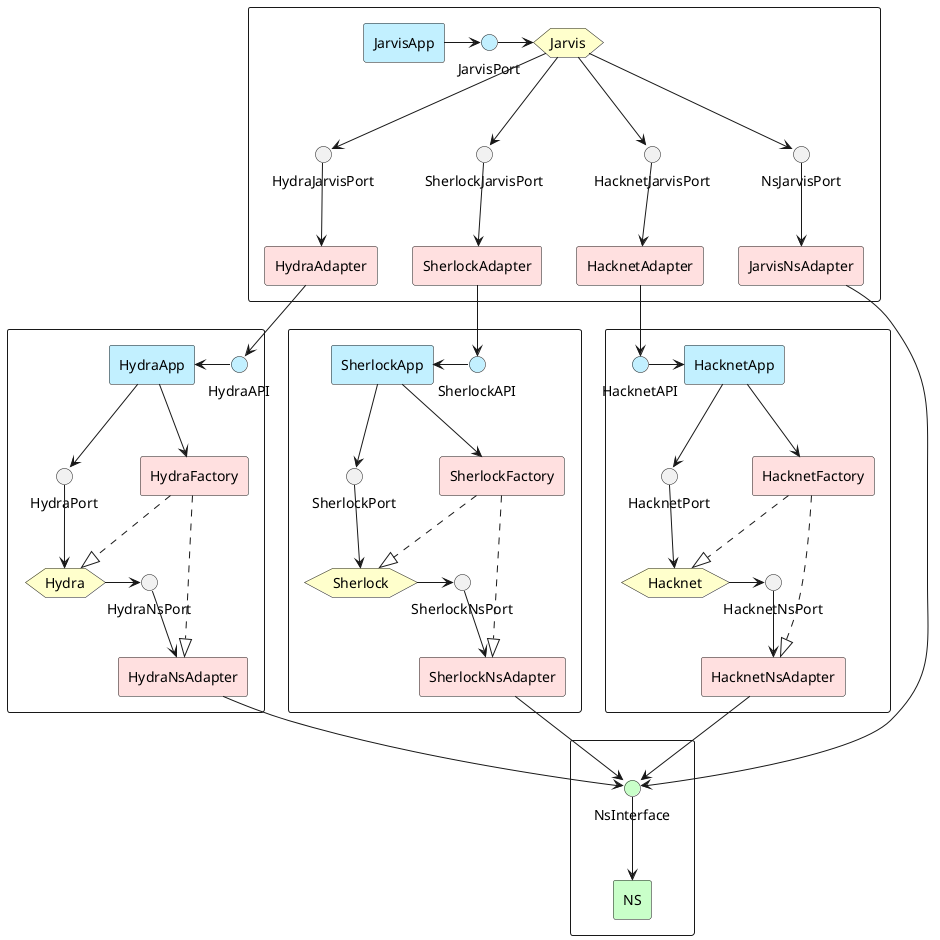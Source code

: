 @startuml
skinparam componentStyle rectangle

rectangle {
    hexagon Jarvis #Business

    component JarvisApp #Application
    interface JarvisPort #Application

    interface HydraJarvisPort
    component HydraAdapter #Implementation

    interface SherlockJarvisPort
    component SherlockAdapter #Implementation

    interface HacknetJarvisPort
    component HacknetAdapter #Implementation

    interface NsJarvisPort
    component JarvisNsAdapter #Implementation
}

rectangle {
    component HydraApp #Application
    interface HydraAPI #Application

    hexagon Hydra #Business
    interface HydraPort

    interface HydraNsPort
    component HydraNsAdapter #Implementation

    component HydraFactory #Implementation
}

rectangle {
    component SherlockApp #Application
    interface SherlockAPI #Application

    hexagon Sherlock #Business
    interface SherlockPort

    interface SherlockNsPort
    component SherlockNsAdapter #Implementation

    component SherlockFactory #Implementation
}

rectangle {
    component HacknetApp #Application
    interface HacknetAPI #Application

    hexagon Hacknet #Business
    interface HacknetPort

    interface HacknetNsPort
    component HacknetNsAdapter #Implementation

    component HacknetFactory #Implementation
}

rectangle {
    interface NsInterface #Technology
    component NS #Technology
}

'Jarvis
    ' Application
    JarvisApp -r-> JarvisPort

    'Adapters
    JarvisPort -r-> Jarvis
    Jarvis --> HydraJarvisPort
    HydraJarvisPort --> HydraAdapter
    Jarvis --> HacknetJarvisPort
    HacknetJarvisPort --> HacknetAdapter
    Jarvis --> SherlockJarvisPort
    SherlockJarvisPort --> SherlockAdapter
    Jarvis --> NsJarvisPort
    NsJarvisPort --> JarvisNsAdapter

' Hydra
    HydraAPI -l-> HydraApp
    HydraApp --> HydraFactory
    HydraApp --> HydraPort
    HydraPort --> Hydra
    Hydra -r-> HydraNsPort
    HydraNsPort --> HydraNsAdapter
    HydraFactory ..|> HydraNsAdapter
    HydraFactory ..|> Hydra

' Sherlock
    SherlockAPI -l-> SherlockApp
    SherlockApp --> SherlockFactory
    SherlockApp --> SherlockPort
    SherlockPort --> Sherlock
    Sherlock -r-> SherlockNsPort
    SherlockNsPort --> SherlockNsAdapter
    SherlockFactory ..|> SherlockNsAdapter
    SherlockFactory ..|> Sherlock

' Hacknet
    HacknetAPI -r-> HacknetApp
    HacknetApp --> HacknetFactory
    HacknetApp --> HacknetPort
    HacknetPort --> Hacknet
    Hacknet -r-> HacknetNsPort
    HacknetNsPort --> HacknetNsAdapter
    HacknetFactory ..|> HacknetNsAdapter
    HacknetFactory ..|> Hacknet

' NS
    NsInterface --> NS

' Integration
    ' Jarvis to modules
    HacknetAdapter --> HacknetAPI
    SherlockAdapter --> SherlockAPI
    HydraAdapter --> HydraAPI

    ' Modules to NS
    SherlockNsAdapter --> NsInterface
    HydraNsAdapter --> NsInterface
    HacknetNsAdapter --> NsInterface
    JarvisNsAdapter --> NsInterface

@enduml